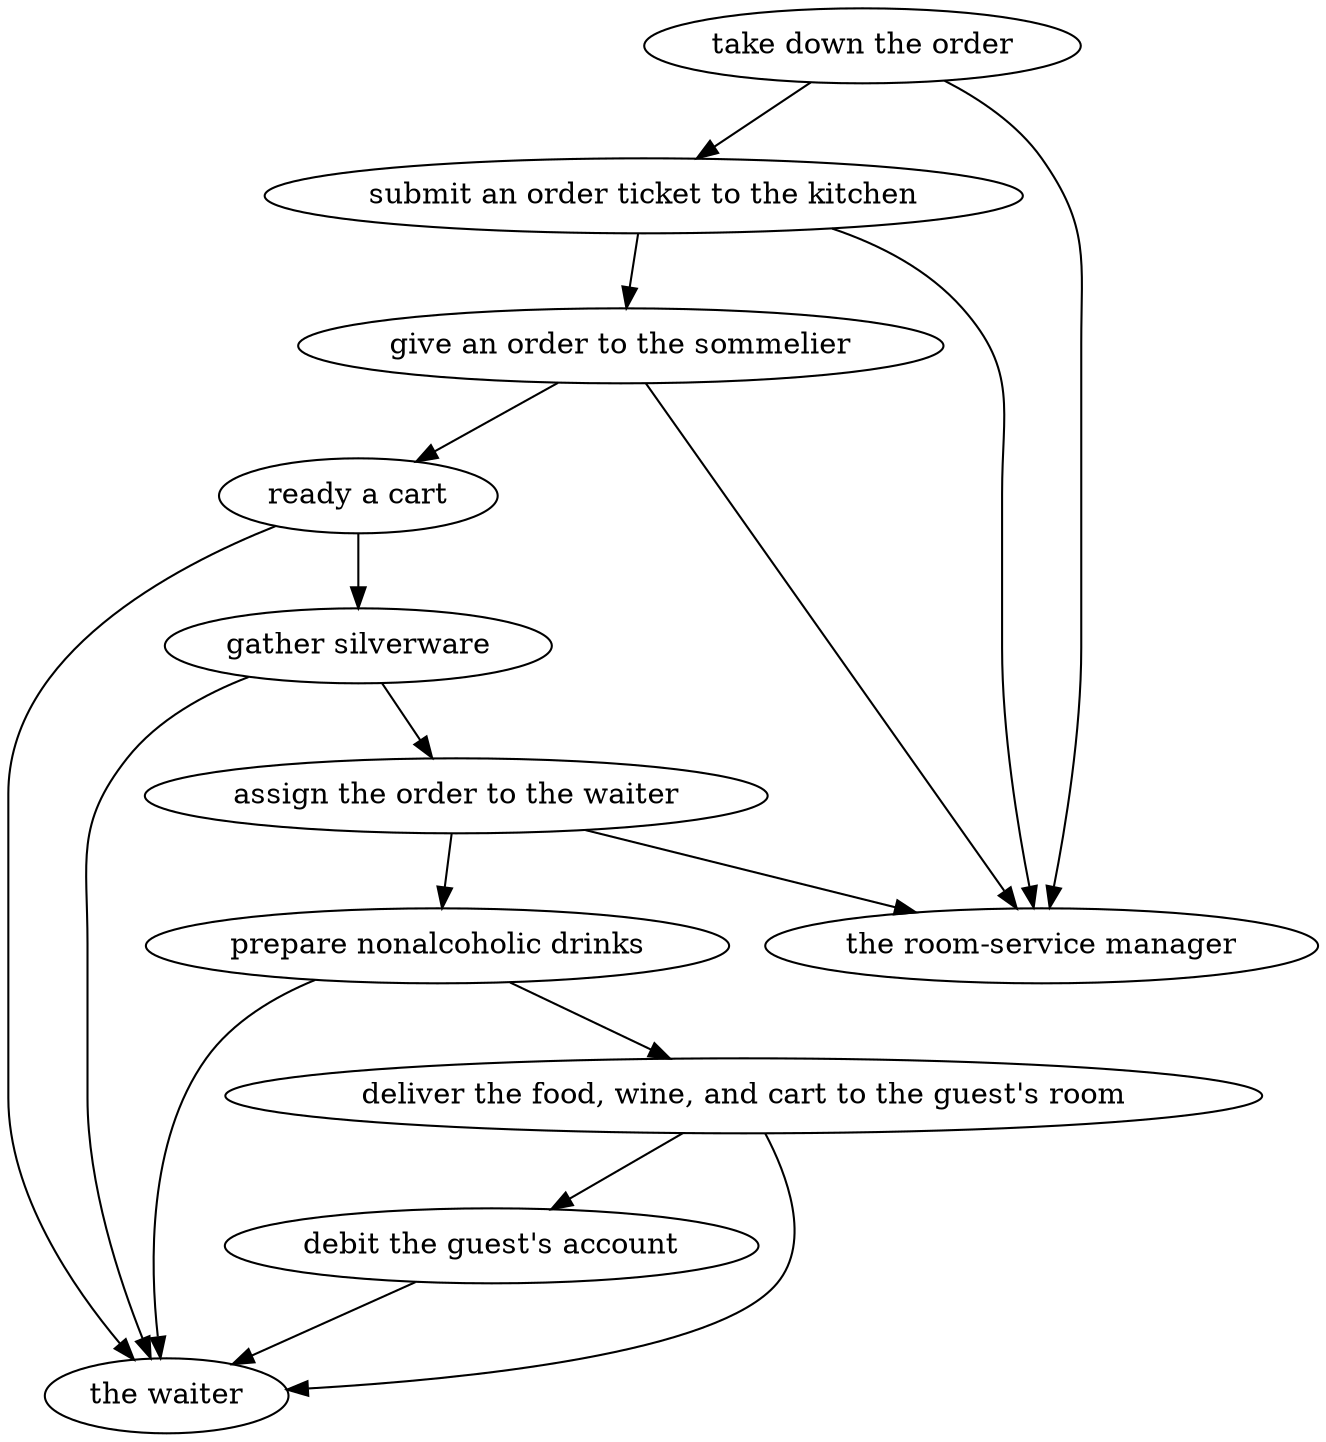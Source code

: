 strict digraph "doc-1.3" {
	graph [name="doc-1.3"];
	"take down the order"	[attrs="{'type': 'Activity', 'label': 'take down the order'}"];
	"submit an order ticket to the kitchen"	[attrs="{'type': 'Activity', 'label': 'submit an order ticket to the kitchen'}"];
	"take down the order" -> "submit an order ticket to the kitchen"	[attrs="{'type': 'flow', 'label': 'flow'}"];
	"the room-service manager"	[attrs="{'type': 'Actor', 'label': 'the room-service manager'}"];
	"take down the order" -> "the room-service manager"	[attrs="{'type': 'actor performer', 'label': 'actor performer'}"];
	"give an order to the sommelier"	[attrs="{'type': 'Activity', 'label': 'give an order to the sommelier'}"];
	"submit an order ticket to the kitchen" -> "give an order to the sommelier"	[attrs="{'type': 'flow', 'label': 'flow'}"];
	"submit an order ticket to the kitchen" -> "the room-service manager"	[attrs="{'type': 'actor performer', 'label': 'actor performer'}"];
	"ready a cart"	[attrs="{'type': 'Activity', 'label': 'ready a cart'}"];
	"give an order to the sommelier" -> "ready a cart"	[attrs="{'type': 'flow', 'label': 'flow'}"];
	"give an order to the sommelier" -> "the room-service manager"	[attrs="{'type': 'actor performer', 'label': 'actor performer'}"];
	"gather silverware"	[attrs="{'type': 'Activity', 'label': 'gather silverware'}"];
	"ready a cart" -> "gather silverware"	[attrs="{'type': 'flow', 'label': 'flow'}"];
	"the waiter"	[attrs="{'type': 'Actor', 'label': 'the waiter'}"];
	"ready a cart" -> "the waiter"	[attrs="{'type': 'actor performer', 'label': 'actor performer'}"];
	"assign the order to the waiter"	[attrs="{'type': 'Activity', 'label': 'assign the order to the waiter'}"];
	"gather silverware" -> "assign the order to the waiter"	[attrs="{'type': 'flow', 'label': 'flow'}"];
	"gather silverware" -> "the waiter"	[attrs="{'type': 'actor performer', 'label': 'actor performer'}"];
	"prepare nonalcoholic drinks"	[attrs="{'type': 'Activity', 'label': 'prepare nonalcoholic drinks'}"];
	"assign the order to the waiter" -> "prepare nonalcoholic drinks"	[attrs="{'type': 'flow', 'label': 'flow'}"];
	"assign the order to the waiter" -> "the room-service manager"	[attrs="{'type': 'actor performer', 'label': 'actor performer'}"];
	"deliver the food, wine, and cart to the guest's room"	[attrs="{'type': 'Activity', 'label': \"deliver the food, wine, and cart to the guest's room\"}"];
	"prepare nonalcoholic drinks" -> "deliver the food, wine, and cart to the guest's room"	[attrs="{'type': 'flow', 'label': 'flow'}"];
	"prepare nonalcoholic drinks" -> "the waiter"	[attrs="{'type': 'actor performer', 'label': 'actor performer'}"];
	"debit the guest's account"	[attrs="{'type': 'Activity', 'label': \"debit the guest's account\"}"];
	"deliver the food, wine, and cart to the guest's room" -> "debit the guest's account"	[attrs="{'type': 'flow', 'label': 'flow'}"];
	"deliver the food, wine, and cart to the guest's room" -> "the waiter"	[attrs="{'type': 'actor performer', 'label': 'actor performer'}"];
	"debit the guest's account" -> "the waiter"	[attrs="{'type': 'actor performer', 'label': 'actor performer'}"];
}
